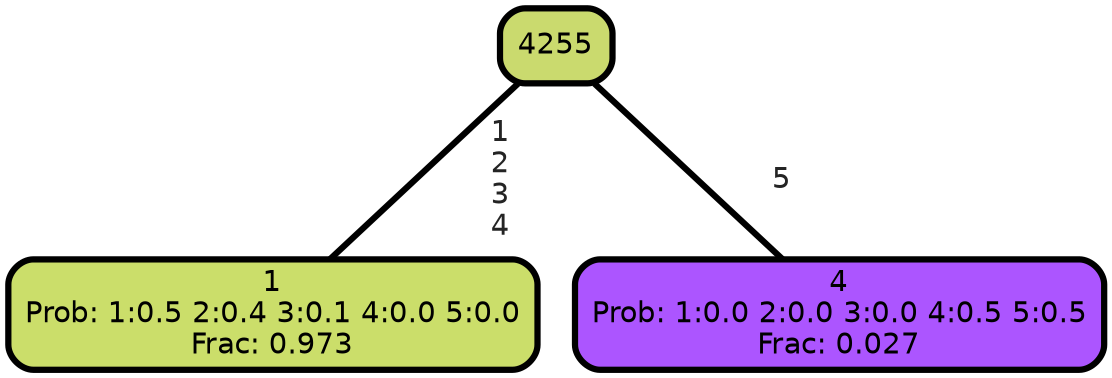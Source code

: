 graph Tree {
node [shape=box, style="filled, rounded",color="black",penwidth="3",fontcolor="black",                 fontname=helvetica] ;
graph [ranksep="0 equally", splines=straight,                 bgcolor=transparent, dpi=200] ;
edge [fontname=helvetica, fontweight=bold,fontcolor=grey14,color=black] ;
0 [label="1
Prob: 1:0.5 2:0.4 3:0.1 4:0.0 5:0.0
Frac: 0.973", fillcolor="#cbde6a"] ;
1 [label="4255", fillcolor="#cada6e"] ;
2 [label="4
Prob: 1:0.0 2:0.0 3:0.0 4:0.5 5:0.5
Frac: 0.027", fillcolor="#ac55ff"] ;
1 -- 0 [label=" 1\n 2\n 3\n 4",penwidth=3] ;
1 -- 2 [label=" 5",penwidth=3] ;
{rank = same;}}